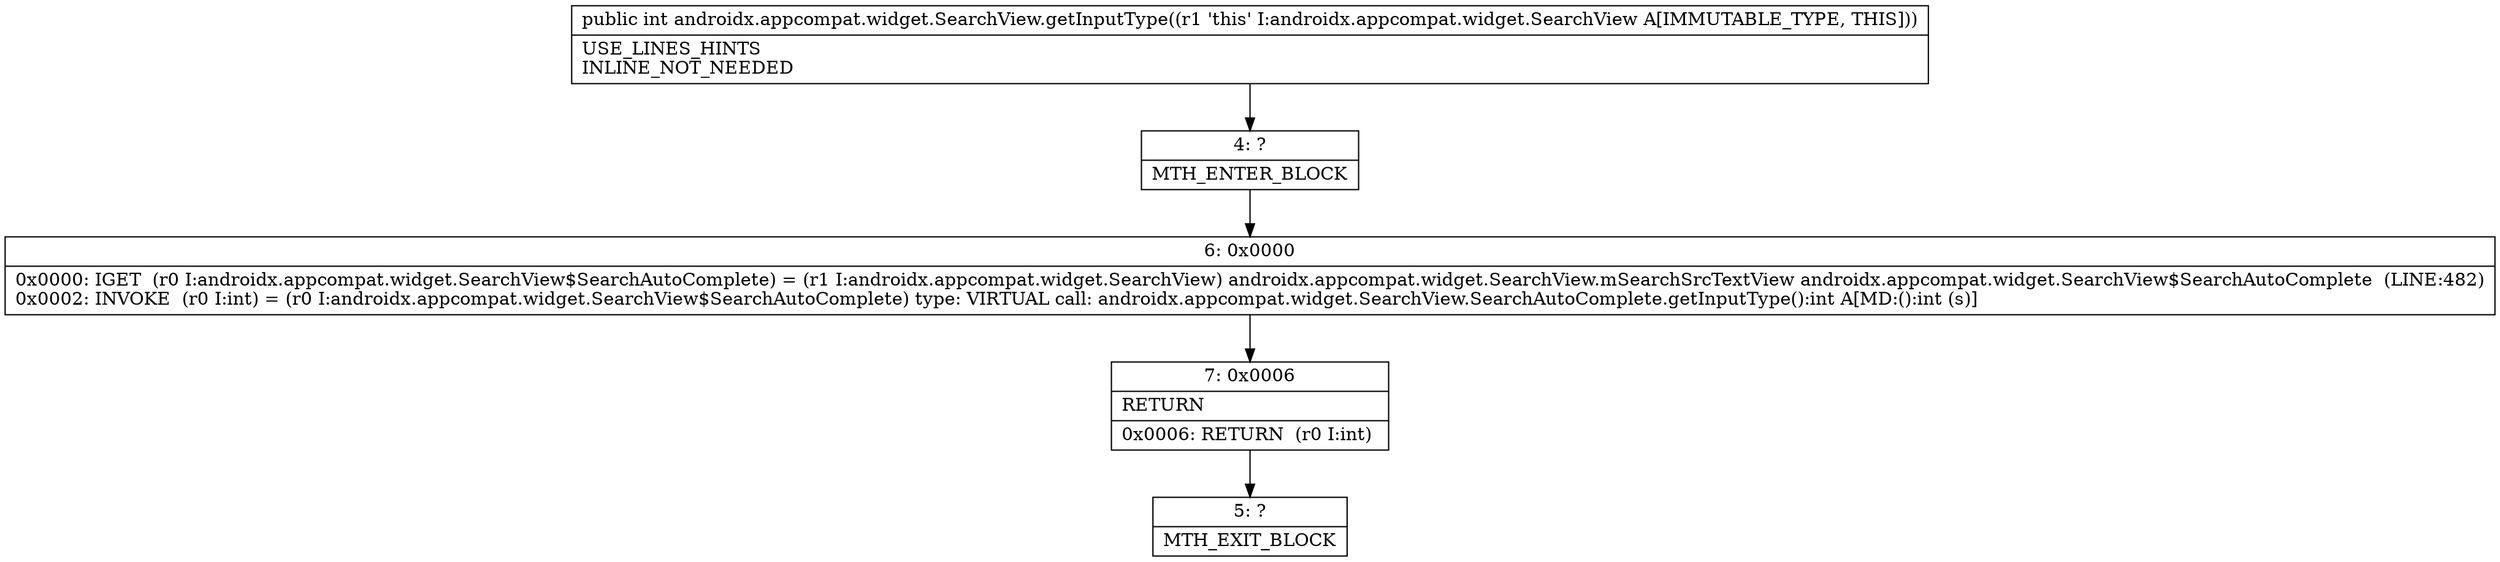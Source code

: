 digraph "CFG forandroidx.appcompat.widget.SearchView.getInputType()I" {
Node_4 [shape=record,label="{4\:\ ?|MTH_ENTER_BLOCK\l}"];
Node_6 [shape=record,label="{6\:\ 0x0000|0x0000: IGET  (r0 I:androidx.appcompat.widget.SearchView$SearchAutoComplete) = (r1 I:androidx.appcompat.widget.SearchView) androidx.appcompat.widget.SearchView.mSearchSrcTextView androidx.appcompat.widget.SearchView$SearchAutoComplete  (LINE:482)\l0x0002: INVOKE  (r0 I:int) = (r0 I:androidx.appcompat.widget.SearchView$SearchAutoComplete) type: VIRTUAL call: androidx.appcompat.widget.SearchView.SearchAutoComplete.getInputType():int A[MD:():int (s)]\l}"];
Node_7 [shape=record,label="{7\:\ 0x0006|RETURN\l|0x0006: RETURN  (r0 I:int) \l}"];
Node_5 [shape=record,label="{5\:\ ?|MTH_EXIT_BLOCK\l}"];
MethodNode[shape=record,label="{public int androidx.appcompat.widget.SearchView.getInputType((r1 'this' I:androidx.appcompat.widget.SearchView A[IMMUTABLE_TYPE, THIS]))  | USE_LINES_HINTS\lINLINE_NOT_NEEDED\l}"];
MethodNode -> Node_4;Node_4 -> Node_6;
Node_6 -> Node_7;
Node_7 -> Node_5;
}

